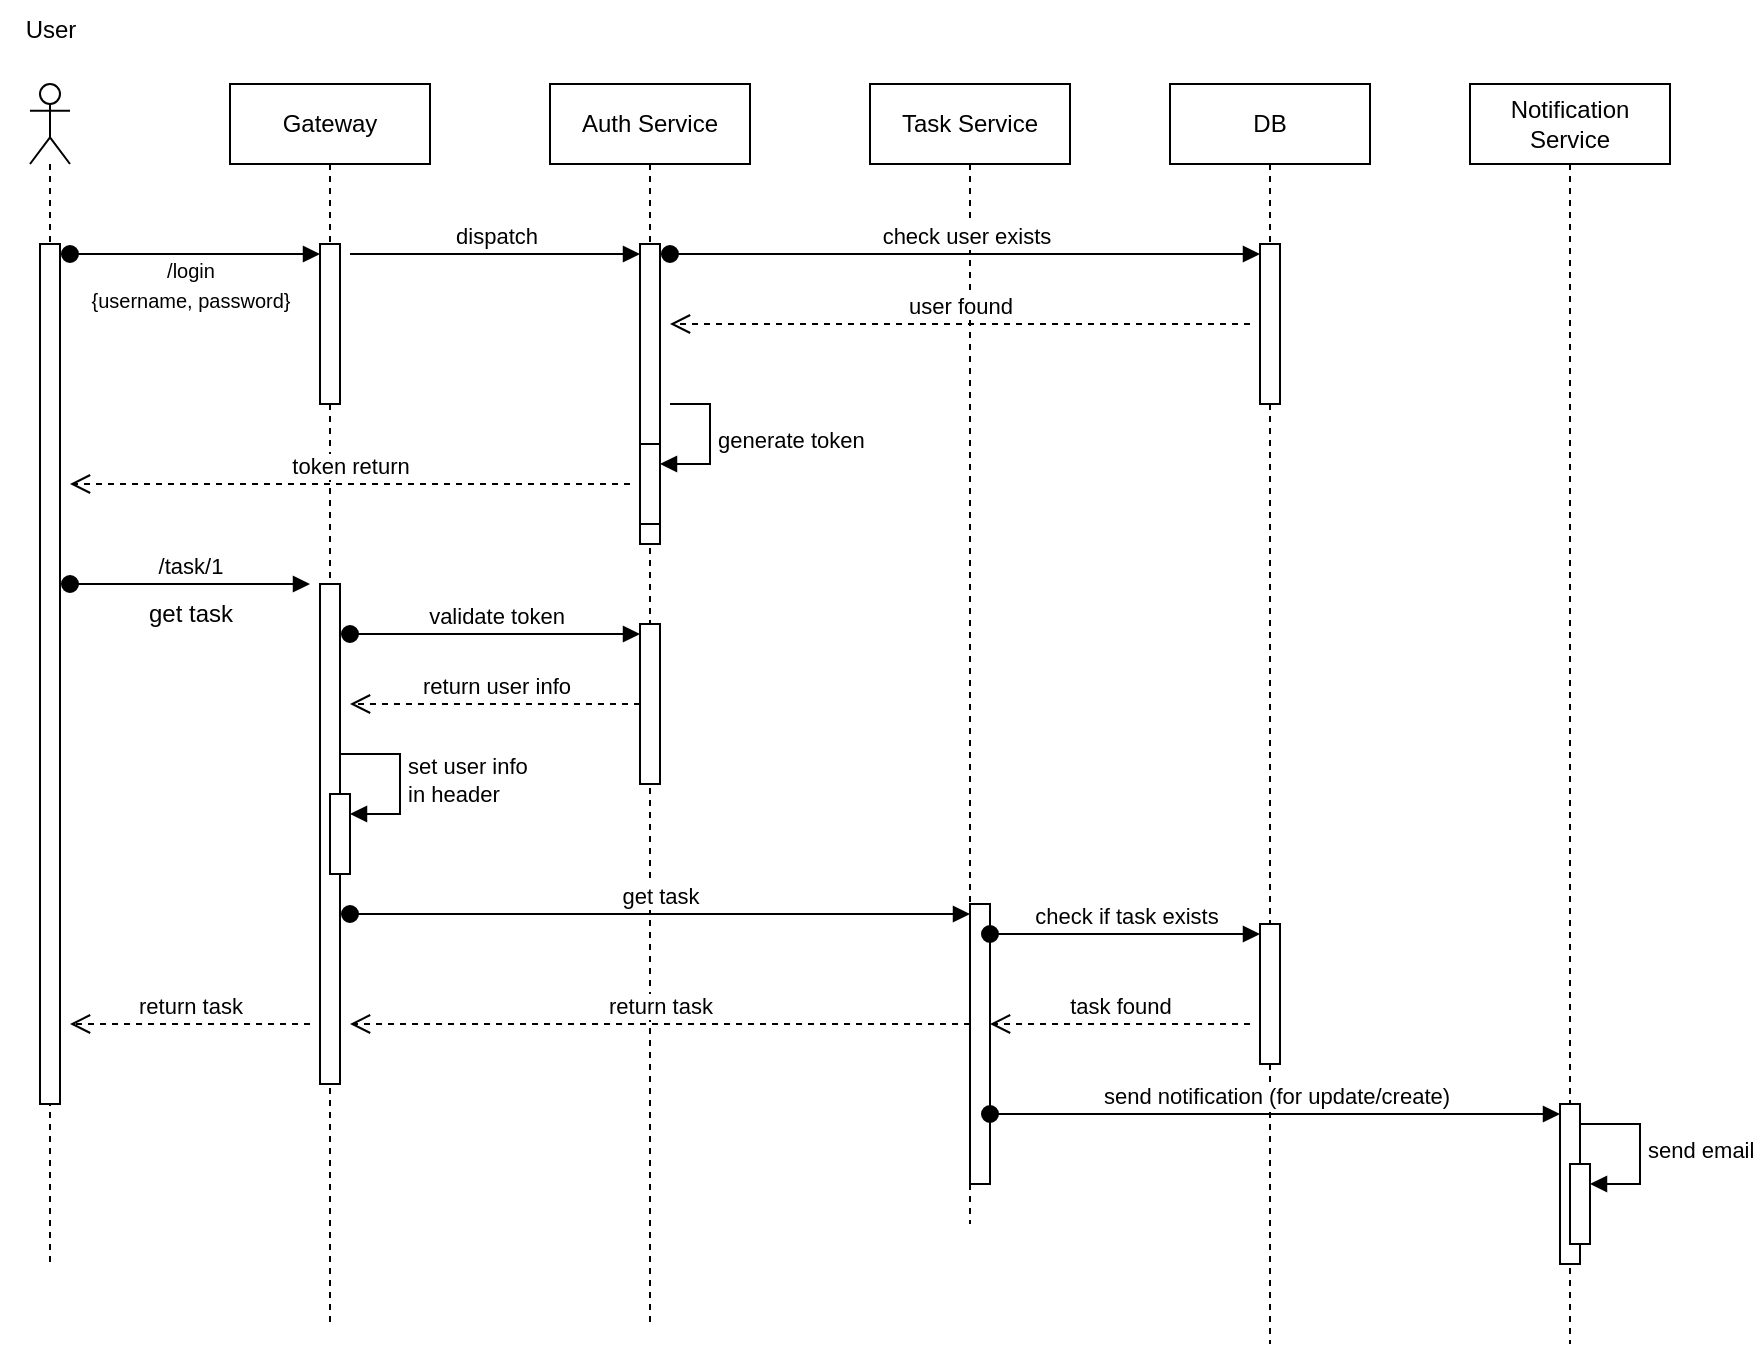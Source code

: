 <mxfile version="24.7.6">
  <diagram name="Page-1" id="eadt70XxtRCaXFdc0J1o">
    <mxGraphModel dx="1393" dy="866" grid="1" gridSize="10" guides="1" tooltips="1" connect="1" arrows="1" fold="1" page="1" pageScale="1" pageWidth="827" pageHeight="1169" math="0" shadow="0">
      <root>
        <mxCell id="0" />
        <mxCell id="1" parent="0" />
        <mxCell id="MqhoSPaMfqONEa-T_K4_-2" value="" style="shape=umlLifeline;perimeter=lifelinePerimeter;whiteSpace=wrap;html=1;container=1;dropTarget=0;collapsible=0;recursiveResize=0;outlineConnect=0;portConstraint=eastwest;newEdgeStyle={&quot;curved&quot;:0,&quot;rounded&quot;:0};participant=umlActor;" vertex="1" parent="1">
          <mxGeometry x="40" y="290" width="20" height="590" as="geometry" />
        </mxCell>
        <mxCell id="MqhoSPaMfqONEa-T_K4_-14" value="" style="html=1;points=[[0,0,0,0,5],[0,1,0,0,-5],[1,0,0,0,5],[1,1,0,0,-5]];perimeter=orthogonalPerimeter;outlineConnect=0;targetShapes=umlLifeline;portConstraint=eastwest;newEdgeStyle={&quot;curved&quot;:0,&quot;rounded&quot;:0};" vertex="1" parent="MqhoSPaMfqONEa-T_K4_-2">
          <mxGeometry x="5" y="80" width="10" height="430" as="geometry" />
        </mxCell>
        <mxCell id="MqhoSPaMfqONEa-T_K4_-3" value="Gateway" style="shape=umlLifeline;perimeter=lifelinePerimeter;whiteSpace=wrap;html=1;container=1;dropTarget=0;collapsible=0;recursiveResize=0;outlineConnect=0;portConstraint=eastwest;newEdgeStyle={&quot;curved&quot;:0,&quot;rounded&quot;:0};" vertex="1" parent="1">
          <mxGeometry x="140" y="290" width="100" height="620" as="geometry" />
        </mxCell>
        <mxCell id="MqhoSPaMfqONEa-T_K4_-23" value="" style="html=1;points=[[0,0,0,0,5],[0,1,0,0,-5],[1,0,0,0,5],[1,1,0,0,-5]];perimeter=orthogonalPerimeter;outlineConnect=0;targetShapes=umlLifeline;portConstraint=eastwest;newEdgeStyle={&quot;curved&quot;:0,&quot;rounded&quot;:0};" vertex="1" parent="MqhoSPaMfqONEa-T_K4_-3">
          <mxGeometry x="45" y="80" width="10" height="80" as="geometry" />
        </mxCell>
        <mxCell id="MqhoSPaMfqONEa-T_K4_-38" value="" style="html=1;points=[[0,0,0,0,5],[0,1,0,0,-5],[1,0,0,0,5],[1,1,0,0,-5]];perimeter=orthogonalPerimeter;outlineConnect=0;targetShapes=umlLifeline;portConstraint=eastwest;newEdgeStyle={&quot;curved&quot;:0,&quot;rounded&quot;:0};" vertex="1" parent="MqhoSPaMfqONEa-T_K4_-3">
          <mxGeometry x="45" y="250" width="10" height="250" as="geometry" />
        </mxCell>
        <mxCell id="MqhoSPaMfqONEa-T_K4_-47" value="" style="html=1;points=[[0,0,0,0,5],[0,1,0,0,-5],[1,0,0,0,5],[1,1,0,0,-5]];perimeter=orthogonalPerimeter;outlineConnect=0;targetShapes=umlLifeline;portConstraint=eastwest;newEdgeStyle={&quot;curved&quot;:0,&quot;rounded&quot;:0};" vertex="1" parent="MqhoSPaMfqONEa-T_K4_-3">
          <mxGeometry x="50" y="355" width="10" height="40" as="geometry" />
        </mxCell>
        <mxCell id="MqhoSPaMfqONEa-T_K4_-48" value="set user info&amp;nbsp;&lt;br&gt;in header" style="html=1;align=left;spacingLeft=2;endArrow=block;rounded=0;edgeStyle=orthogonalEdgeStyle;curved=0;rounded=0;" edge="1" target="MqhoSPaMfqONEa-T_K4_-47" parent="MqhoSPaMfqONEa-T_K4_-3">
          <mxGeometry relative="1" as="geometry">
            <mxPoint x="55" y="335" as="sourcePoint" />
            <Array as="points">
              <mxPoint x="85" y="365" />
            </Array>
          </mxGeometry>
        </mxCell>
        <mxCell id="MqhoSPaMfqONEa-T_K4_-4" value="Auth Service" style="shape=umlLifeline;perimeter=lifelinePerimeter;whiteSpace=wrap;html=1;container=1;dropTarget=0;collapsible=0;recursiveResize=0;outlineConnect=0;portConstraint=eastwest;newEdgeStyle={&quot;curved&quot;:0,&quot;rounded&quot;:0};" vertex="1" parent="1">
          <mxGeometry x="300" y="290" width="100" height="620" as="geometry" />
        </mxCell>
        <mxCell id="MqhoSPaMfqONEa-T_K4_-25" value="" style="html=1;points=[[0,0,0,0,5],[0,1,0,0,-5],[1,0,0,0,5],[1,1,0,0,-5]];perimeter=orthogonalPerimeter;outlineConnect=0;targetShapes=umlLifeline;portConstraint=eastwest;newEdgeStyle={&quot;curved&quot;:0,&quot;rounded&quot;:0};" vertex="1" parent="MqhoSPaMfqONEa-T_K4_-4">
          <mxGeometry x="45" y="80" width="10" height="150" as="geometry" />
        </mxCell>
        <mxCell id="MqhoSPaMfqONEa-T_K4_-35" value="" style="html=1;points=[[0,0,0,0,5],[0,1,0,0,-5],[1,0,0,0,5],[1,1,0,0,-5]];perimeter=orthogonalPerimeter;outlineConnect=0;targetShapes=umlLifeline;portConstraint=eastwest;newEdgeStyle={&quot;curved&quot;:0,&quot;rounded&quot;:0};" vertex="1" parent="MqhoSPaMfqONEa-T_K4_-4">
          <mxGeometry x="45" y="180" width="10" height="40" as="geometry" />
        </mxCell>
        <mxCell id="MqhoSPaMfqONEa-T_K4_-36" value="generate token" style="html=1;align=left;spacingLeft=2;endArrow=block;rounded=0;edgeStyle=orthogonalEdgeStyle;curved=0;rounded=0;" edge="1" target="MqhoSPaMfqONEa-T_K4_-35" parent="MqhoSPaMfqONEa-T_K4_-4">
          <mxGeometry relative="1" as="geometry">
            <mxPoint x="60" y="160" as="sourcePoint" />
            <Array as="points">
              <mxPoint x="80" y="190" />
            </Array>
          </mxGeometry>
        </mxCell>
        <mxCell id="MqhoSPaMfqONEa-T_K4_-41" value="" style="html=1;points=[[0,0,0,0,5],[0,1,0,0,-5],[1,0,0,0,5],[1,1,0,0,-5]];perimeter=orthogonalPerimeter;outlineConnect=0;targetShapes=umlLifeline;portConstraint=eastwest;newEdgeStyle={&quot;curved&quot;:0,&quot;rounded&quot;:0};" vertex="1" parent="MqhoSPaMfqONEa-T_K4_-4">
          <mxGeometry x="45" y="270" width="10" height="80" as="geometry" />
        </mxCell>
        <mxCell id="MqhoSPaMfqONEa-T_K4_-5" value="Task Service" style="shape=umlLifeline;perimeter=lifelinePerimeter;whiteSpace=wrap;html=1;container=1;dropTarget=0;collapsible=0;recursiveResize=0;outlineConnect=0;portConstraint=eastwest;newEdgeStyle={&quot;curved&quot;:0,&quot;rounded&quot;:0};" vertex="1" parent="1">
          <mxGeometry x="460" y="290" width="100" height="570" as="geometry" />
        </mxCell>
        <mxCell id="MqhoSPaMfqONEa-T_K4_-49" value="" style="html=1;points=[[0,0,0,0,5],[0,1,0,0,-5],[1,0,0,0,5],[1,1,0,0,-5]];perimeter=orthogonalPerimeter;outlineConnect=0;targetShapes=umlLifeline;portConstraint=eastwest;newEdgeStyle={&quot;curved&quot;:0,&quot;rounded&quot;:0};" vertex="1" parent="MqhoSPaMfqONEa-T_K4_-5">
          <mxGeometry x="50" y="410" width="10" height="140" as="geometry" />
        </mxCell>
        <mxCell id="MqhoSPaMfqONEa-T_K4_-6" value="DB" style="shape=umlLifeline;perimeter=lifelinePerimeter;whiteSpace=wrap;html=1;container=1;dropTarget=0;collapsible=0;recursiveResize=0;outlineConnect=0;portConstraint=eastwest;newEdgeStyle={&quot;curved&quot;:0,&quot;rounded&quot;:0};" vertex="1" parent="1">
          <mxGeometry x="610" y="290" width="100" height="630" as="geometry" />
        </mxCell>
        <mxCell id="MqhoSPaMfqONEa-T_K4_-32" value="" style="html=1;points=[[0,0,0,0,5],[0,1,0,0,-5],[1,0,0,0,5],[1,1,0,0,-5]];perimeter=orthogonalPerimeter;outlineConnect=0;targetShapes=umlLifeline;portConstraint=eastwest;newEdgeStyle={&quot;curved&quot;:0,&quot;rounded&quot;:0};" vertex="1" parent="MqhoSPaMfqONEa-T_K4_-6">
          <mxGeometry x="45" y="80" width="10" height="80" as="geometry" />
        </mxCell>
        <mxCell id="MqhoSPaMfqONEa-T_K4_-56" value="" style="html=1;points=[[0,0,0,0,5],[0,1,0,0,-5],[1,0,0,0,5],[1,1,0,0,-5]];perimeter=orthogonalPerimeter;outlineConnect=0;targetShapes=umlLifeline;portConstraint=eastwest;newEdgeStyle={&quot;curved&quot;:0,&quot;rounded&quot;:0};" vertex="1" parent="MqhoSPaMfqONEa-T_K4_-6">
          <mxGeometry x="45" y="420" width="10" height="70" as="geometry" />
        </mxCell>
        <mxCell id="MqhoSPaMfqONEa-T_K4_-10" value="Notification Service" style="shape=umlLifeline;perimeter=lifelinePerimeter;whiteSpace=wrap;html=1;container=1;dropTarget=0;collapsible=0;recursiveResize=0;outlineConnect=0;portConstraint=eastwest;newEdgeStyle={&quot;curved&quot;:0,&quot;rounded&quot;:0};" vertex="1" parent="1">
          <mxGeometry x="760" y="290" width="100" height="630" as="geometry" />
        </mxCell>
        <mxCell id="MqhoSPaMfqONEa-T_K4_-62" value="" style="html=1;points=[[0,0,0,0,5],[0,1,0,0,-5],[1,0,0,0,5],[1,1,0,0,-5]];perimeter=orthogonalPerimeter;outlineConnect=0;targetShapes=umlLifeline;portConstraint=eastwest;newEdgeStyle={&quot;curved&quot;:0,&quot;rounded&quot;:0};" vertex="1" parent="MqhoSPaMfqONEa-T_K4_-10">
          <mxGeometry x="45" y="510" width="10" height="80" as="geometry" />
        </mxCell>
        <mxCell id="MqhoSPaMfqONEa-T_K4_-64" value="" style="html=1;points=[[0,0,0,0,5],[0,1,0,0,-5],[1,0,0,0,5],[1,1,0,0,-5]];perimeter=orthogonalPerimeter;outlineConnect=0;targetShapes=umlLifeline;portConstraint=eastwest;newEdgeStyle={&quot;curved&quot;:0,&quot;rounded&quot;:0};" vertex="1" parent="MqhoSPaMfqONEa-T_K4_-10">
          <mxGeometry x="50" y="540" width="10" height="40" as="geometry" />
        </mxCell>
        <mxCell id="MqhoSPaMfqONEa-T_K4_-65" value="send email" style="html=1;align=left;spacingLeft=2;endArrow=block;rounded=0;edgeStyle=orthogonalEdgeStyle;curved=0;rounded=0;" edge="1" target="MqhoSPaMfqONEa-T_K4_-64" parent="MqhoSPaMfqONEa-T_K4_-10">
          <mxGeometry relative="1" as="geometry">
            <mxPoint x="55" y="520" as="sourcePoint" />
            <Array as="points">
              <mxPoint x="85" y="550" />
            </Array>
          </mxGeometry>
        </mxCell>
        <mxCell id="MqhoSPaMfqONEa-T_K4_-21" value="&lt;font style=&quot;font-size: 10px;&quot;&gt;/login&lt;br&gt;{username, password}&lt;/font&gt;" style="text;html=1;align=center;verticalAlign=middle;resizable=0;points=[];autosize=1;strokeColor=none;fillColor=none;" vertex="1" parent="1">
          <mxGeometry x="60" y="370" width="120" height="40" as="geometry" />
        </mxCell>
        <mxCell id="MqhoSPaMfqONEa-T_K4_-24" value="" style="html=1;verticalAlign=bottom;startArrow=oval;endArrow=block;startSize=8;curved=0;rounded=0;entryX=0;entryY=0;entryDx=0;entryDy=5;" edge="1" target="MqhoSPaMfqONEa-T_K4_-23" parent="1">
          <mxGeometry relative="1" as="geometry">
            <mxPoint x="60" y="375" as="sourcePoint" />
          </mxGeometry>
        </mxCell>
        <mxCell id="MqhoSPaMfqONEa-T_K4_-26" value="dispatch" style="html=1;verticalAlign=bottom;endArrow=block;curved=0;rounded=0;entryX=0;entryY=0;entryDx=0;entryDy=5;" edge="1" target="MqhoSPaMfqONEa-T_K4_-25" parent="1">
          <mxGeometry relative="1" as="geometry">
            <mxPoint x="200" y="375" as="sourcePoint" />
          </mxGeometry>
        </mxCell>
        <mxCell id="MqhoSPaMfqONEa-T_K4_-33" value="check user exists" style="html=1;verticalAlign=bottom;startArrow=oval;endArrow=block;startSize=8;curved=0;rounded=0;entryX=0;entryY=0;entryDx=0;entryDy=5;" edge="1" target="MqhoSPaMfqONEa-T_K4_-32" parent="1">
          <mxGeometry relative="1" as="geometry">
            <mxPoint x="360" y="375" as="sourcePoint" />
          </mxGeometry>
        </mxCell>
        <mxCell id="MqhoSPaMfqONEa-T_K4_-34" value="user found" style="html=1;verticalAlign=bottom;endArrow=open;dashed=1;endSize=8;curved=0;rounded=0;" edge="1" parent="1">
          <mxGeometry relative="1" as="geometry">
            <mxPoint x="650" y="410" as="sourcePoint" />
            <mxPoint x="360" y="410" as="targetPoint" />
          </mxGeometry>
        </mxCell>
        <mxCell id="MqhoSPaMfqONEa-T_K4_-37" value="token return" style="html=1;verticalAlign=bottom;endArrow=open;dashed=1;endSize=8;curved=0;rounded=0;" edge="1" parent="1">
          <mxGeometry relative="1" as="geometry">
            <mxPoint x="340" y="490" as="sourcePoint" />
            <mxPoint x="60" y="490" as="targetPoint" />
          </mxGeometry>
        </mxCell>
        <mxCell id="MqhoSPaMfqONEa-T_K4_-39" value="/task/1" style="html=1;verticalAlign=bottom;startArrow=oval;endArrow=block;startSize=8;curved=0;rounded=0;" edge="1" parent="1">
          <mxGeometry relative="1" as="geometry">
            <mxPoint x="60" y="540" as="sourcePoint" />
            <mxPoint x="180" y="540" as="targetPoint" />
          </mxGeometry>
        </mxCell>
        <mxCell id="MqhoSPaMfqONEa-T_K4_-40" value="get task" style="text;html=1;align=center;verticalAlign=middle;resizable=0;points=[];autosize=1;strokeColor=none;fillColor=none;" vertex="1" parent="1">
          <mxGeometry x="85" y="540" width="70" height="30" as="geometry" />
        </mxCell>
        <mxCell id="MqhoSPaMfqONEa-T_K4_-42" value="validate token" style="html=1;verticalAlign=bottom;startArrow=oval;endArrow=block;startSize=8;curved=0;rounded=0;entryX=0;entryY=0;entryDx=0;entryDy=5;" edge="1" target="MqhoSPaMfqONEa-T_K4_-41" parent="1">
          <mxGeometry relative="1" as="geometry">
            <mxPoint x="200" y="565" as="sourcePoint" />
          </mxGeometry>
        </mxCell>
        <mxCell id="MqhoSPaMfqONEa-T_K4_-45" value="return user info" style="html=1;verticalAlign=bottom;endArrow=open;dashed=1;endSize=8;curved=0;rounded=0;" edge="1" parent="1" source="MqhoSPaMfqONEa-T_K4_-41">
          <mxGeometry relative="1" as="geometry">
            <mxPoint x="450" y="450" as="sourcePoint" />
            <mxPoint x="200" y="600" as="targetPoint" />
          </mxGeometry>
        </mxCell>
        <mxCell id="MqhoSPaMfqONEa-T_K4_-50" value="get task" style="html=1;verticalAlign=bottom;startArrow=oval;endArrow=block;startSize=8;curved=0;rounded=0;entryX=0;entryY=0;entryDx=0;entryDy=5;" edge="1" target="MqhoSPaMfqONEa-T_K4_-49" parent="1">
          <mxGeometry relative="1" as="geometry">
            <mxPoint x="200" y="705" as="sourcePoint" />
          </mxGeometry>
        </mxCell>
        <mxCell id="MqhoSPaMfqONEa-T_K4_-57" value="check if task exists" style="html=1;verticalAlign=bottom;startArrow=oval;endArrow=block;startSize=8;curved=0;rounded=0;entryX=0;entryY=0;entryDx=0;entryDy=5;" edge="1" target="MqhoSPaMfqONEa-T_K4_-56" parent="1" source="MqhoSPaMfqONEa-T_K4_-49">
          <mxGeometry relative="1" as="geometry">
            <mxPoint x="530" y="715" as="sourcePoint" />
          </mxGeometry>
        </mxCell>
        <mxCell id="MqhoSPaMfqONEa-T_K4_-58" value="task found" style="html=1;verticalAlign=bottom;endArrow=open;dashed=1;endSize=8;curved=0;rounded=0;" edge="1" parent="1">
          <mxGeometry relative="1" as="geometry">
            <mxPoint x="650" y="760" as="sourcePoint" />
            <mxPoint x="520" y="760" as="targetPoint" />
          </mxGeometry>
        </mxCell>
        <mxCell id="MqhoSPaMfqONEa-T_K4_-60" value="return task" style="html=1;verticalAlign=bottom;endArrow=open;dashed=1;endSize=8;curved=0;rounded=0;" edge="1" parent="1">
          <mxGeometry relative="1" as="geometry">
            <mxPoint x="510" y="760" as="sourcePoint" />
            <mxPoint x="200" y="760" as="targetPoint" />
          </mxGeometry>
        </mxCell>
        <mxCell id="MqhoSPaMfqONEa-T_K4_-61" value="return task" style="html=1;verticalAlign=bottom;endArrow=open;dashed=1;endSize=8;curved=0;rounded=0;" edge="1" parent="1">
          <mxGeometry relative="1" as="geometry">
            <mxPoint x="180" y="760" as="sourcePoint" />
            <mxPoint x="60" y="760" as="targetPoint" />
          </mxGeometry>
        </mxCell>
        <mxCell id="MqhoSPaMfqONEa-T_K4_-63" value="send notification (for update/create)" style="html=1;verticalAlign=bottom;startArrow=oval;endArrow=block;startSize=8;curved=0;rounded=0;entryX=0;entryY=0;entryDx=0;entryDy=5;" edge="1" target="MqhoSPaMfqONEa-T_K4_-62" parent="1">
          <mxGeometry relative="1" as="geometry">
            <mxPoint x="520" y="805" as="sourcePoint" />
          </mxGeometry>
        </mxCell>
        <mxCell id="MqhoSPaMfqONEa-T_K4_-67" value="User" style="text;html=1;align=center;verticalAlign=middle;resizable=0;points=[];autosize=1;strokeColor=none;fillColor=none;" vertex="1" parent="1">
          <mxGeometry x="25" y="248" width="50" height="30" as="geometry" />
        </mxCell>
      </root>
    </mxGraphModel>
  </diagram>
</mxfile>
